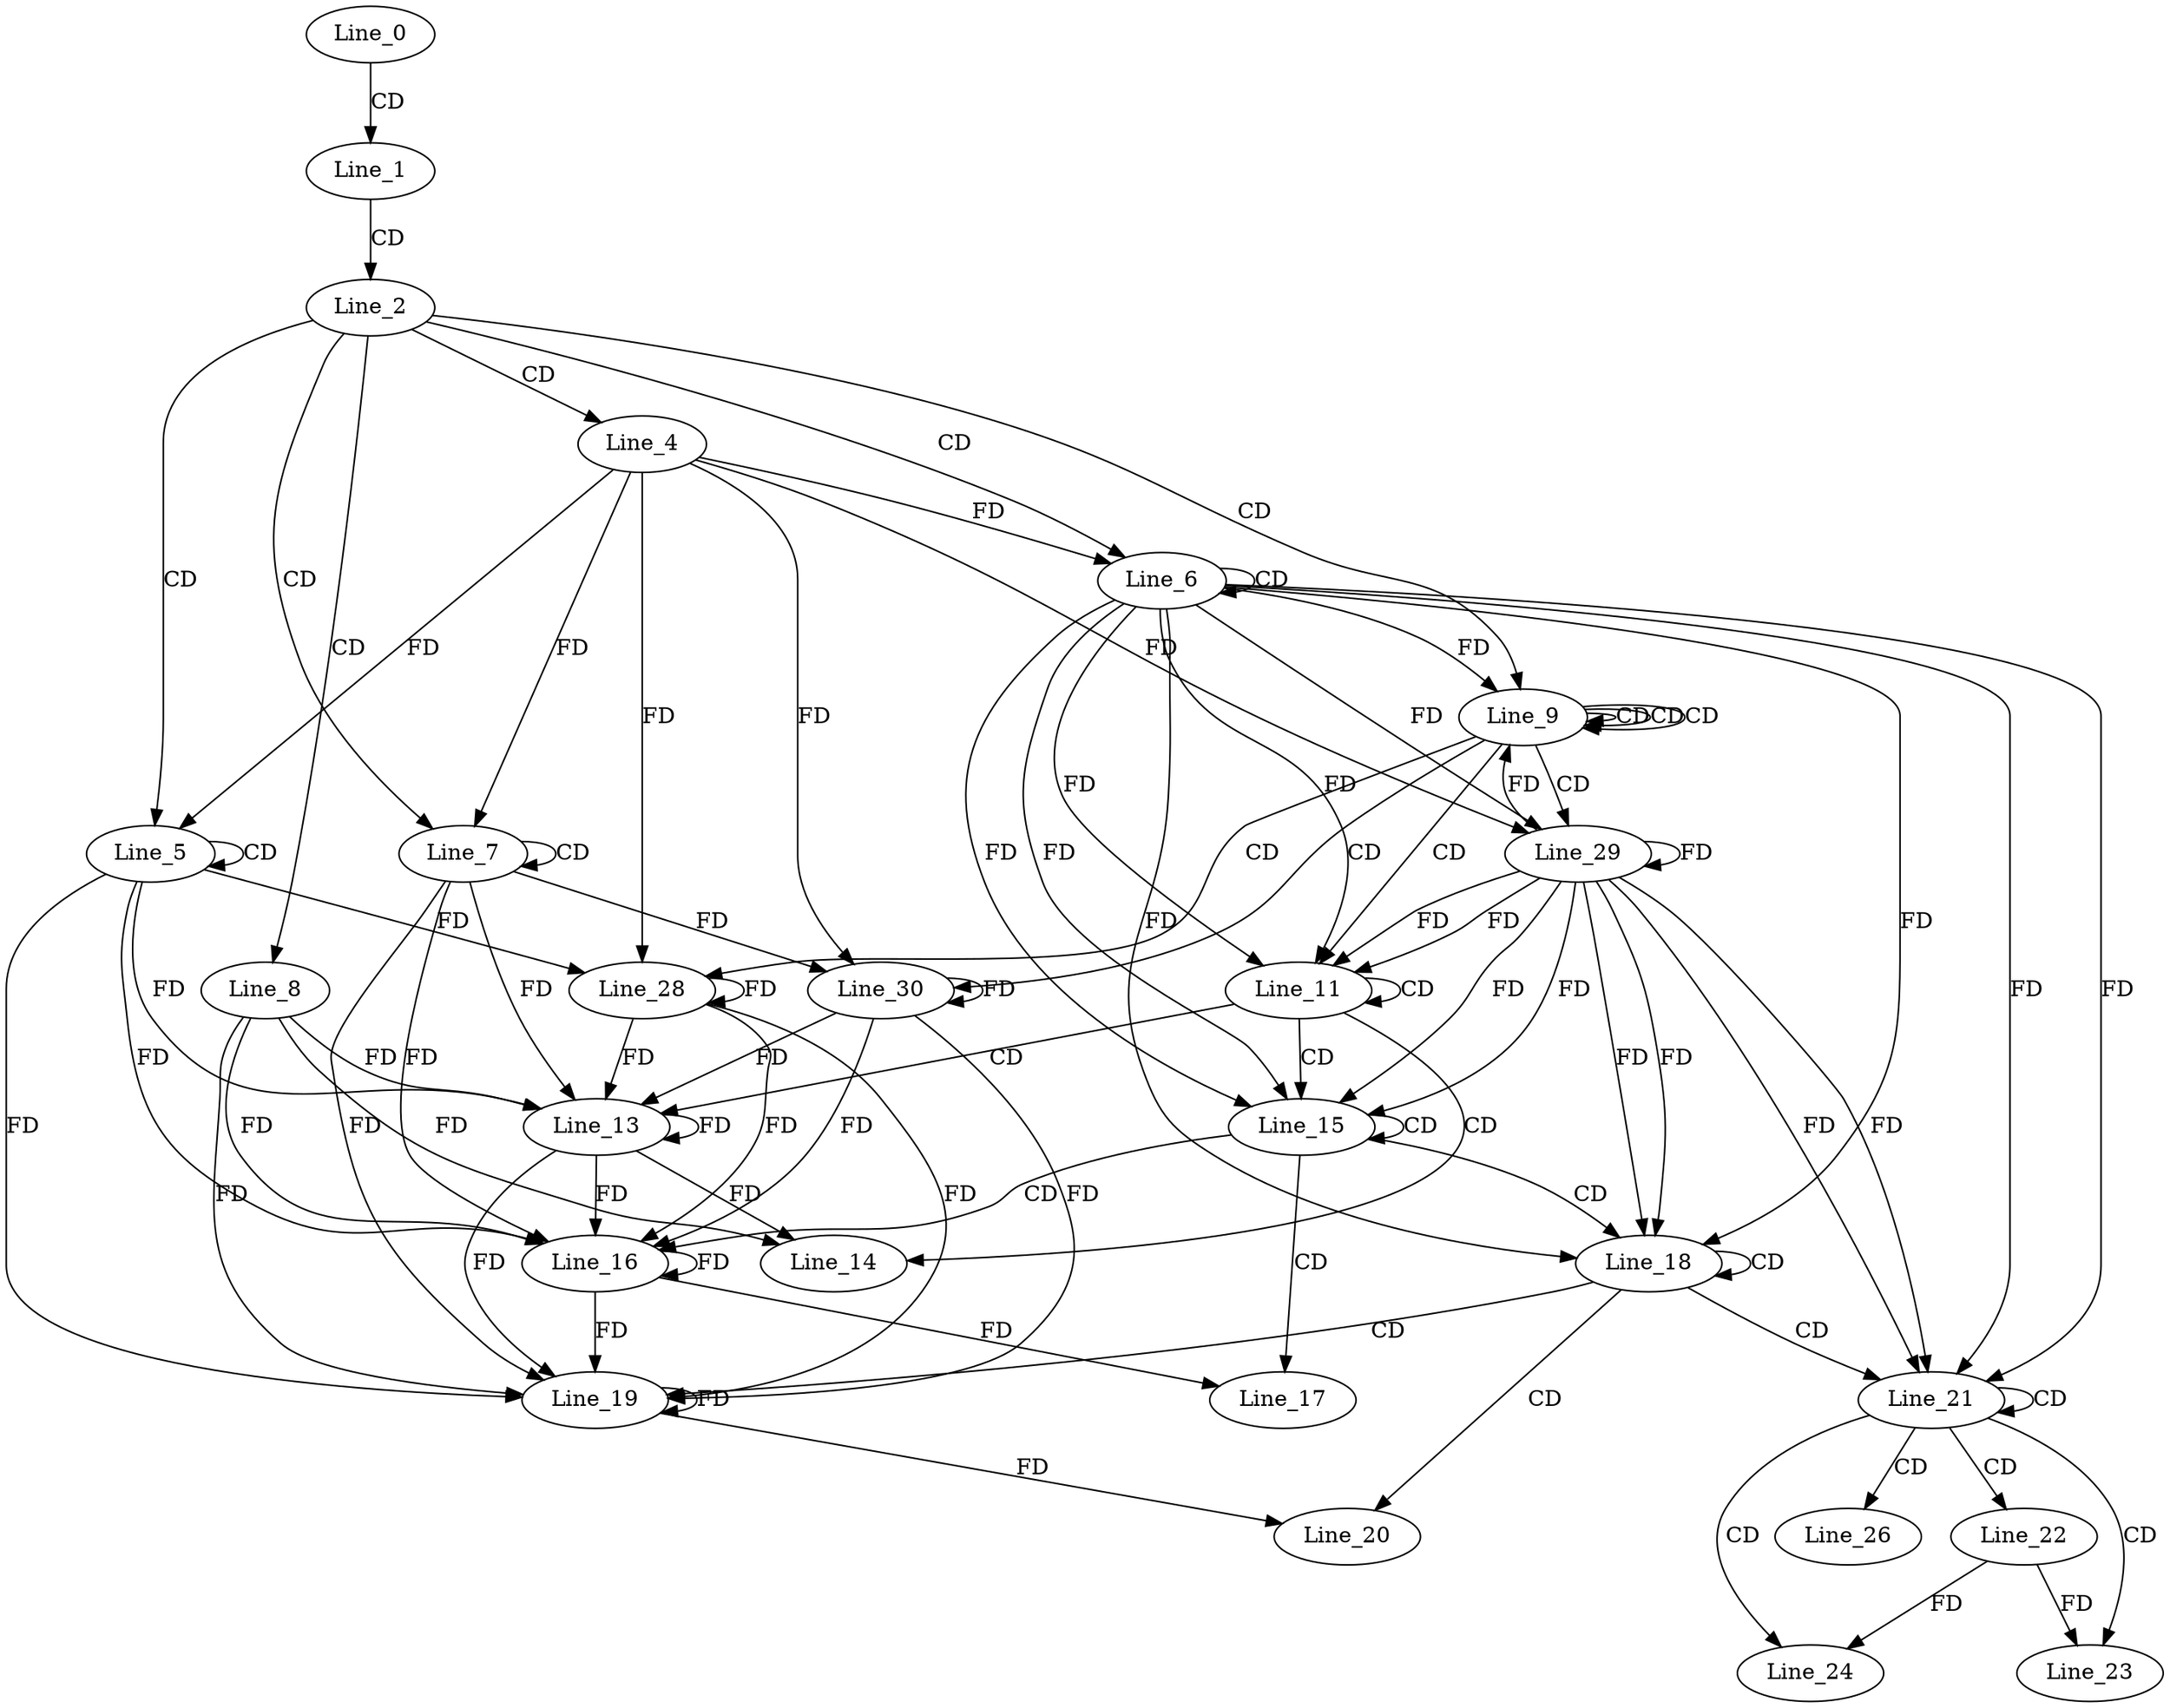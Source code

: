 digraph G {
  Line_0;
  Line_1;
  Line_2;
  Line_4;
  Line_5;
  Line_5;
  Line_6;
  Line_6;
  Line_7;
  Line_7;
  Line_8;
  Line_9;
  Line_9;
  Line_9;
  Line_11;
  Line_11;
  Line_13;
  Line_14;
  Line_15;
  Line_15;
  Line_16;
  Line_17;
  Line_18;
  Line_18;
  Line_19;
  Line_20;
  Line_21;
  Line_21;
  Line_22;
  Line_23;
  Line_24;
  Line_26;
  Line_28;
  Line_28;
  Line_29;
  Line_29;
  Line_30;
  Line_30;
  Line_0 -> Line_1 [ label="CD" ];
  Line_1 -> Line_2 [ label="CD" ];
  Line_2 -> Line_4 [ label="CD" ];
  Line_2 -> Line_5 [ label="CD" ];
  Line_5 -> Line_5 [ label="CD" ];
  Line_4 -> Line_5 [ label="FD" ];
  Line_2 -> Line_6 [ label="CD" ];
  Line_6 -> Line_6 [ label="CD" ];
  Line_4 -> Line_6 [ label="FD" ];
  Line_2 -> Line_7 [ label="CD" ];
  Line_7 -> Line_7 [ label="CD" ];
  Line_4 -> Line_7 [ label="FD" ];
  Line_2 -> Line_8 [ label="CD" ];
  Line_2 -> Line_9 [ label="CD" ];
  Line_9 -> Line_9 [ label="CD" ];
  Line_9 -> Line_9 [ label="CD" ];
  Line_9 -> Line_9 [ label="CD" ];
  Line_6 -> Line_9 [ label="FD" ];
  Line_9 -> Line_11 [ label="CD" ];
  Line_6 -> Line_11 [ label="FD" ];
  Line_11 -> Line_11 [ label="CD" ];
  Line_6 -> Line_11 [ label="FD" ];
  Line_11 -> Line_13 [ label="CD" ];
  Line_13 -> Line_13 [ label="FD" ];
  Line_8 -> Line_13 [ label="FD" ];
  Line_5 -> Line_13 [ label="FD" ];
  Line_7 -> Line_13 [ label="FD" ];
  Line_11 -> Line_14 [ label="CD" ];
  Line_13 -> Line_14 [ label="FD" ];
  Line_8 -> Line_14 [ label="FD" ];
  Line_11 -> Line_15 [ label="CD" ];
  Line_6 -> Line_15 [ label="FD" ];
  Line_15 -> Line_15 [ label="CD" ];
  Line_6 -> Line_15 [ label="FD" ];
  Line_15 -> Line_16 [ label="CD" ];
  Line_13 -> Line_16 [ label="FD" ];
  Line_16 -> Line_16 [ label="FD" ];
  Line_8 -> Line_16 [ label="FD" ];
  Line_5 -> Line_16 [ label="FD" ];
  Line_7 -> Line_16 [ label="FD" ];
  Line_15 -> Line_17 [ label="CD" ];
  Line_16 -> Line_17 [ label="FD" ];
  Line_15 -> Line_18 [ label="CD" ];
  Line_6 -> Line_18 [ label="FD" ];
  Line_18 -> Line_18 [ label="CD" ];
  Line_6 -> Line_18 [ label="FD" ];
  Line_18 -> Line_19 [ label="CD" ];
  Line_13 -> Line_19 [ label="FD" ];
  Line_16 -> Line_19 [ label="FD" ];
  Line_19 -> Line_19 [ label="FD" ];
  Line_8 -> Line_19 [ label="FD" ];
  Line_5 -> Line_19 [ label="FD" ];
  Line_7 -> Line_19 [ label="FD" ];
  Line_18 -> Line_20 [ label="CD" ];
  Line_19 -> Line_20 [ label="FD" ];
  Line_18 -> Line_21 [ label="CD" ];
  Line_6 -> Line_21 [ label="FD" ];
  Line_21 -> Line_21 [ label="CD" ];
  Line_6 -> Line_21 [ label="FD" ];
  Line_21 -> Line_22 [ label="CD" ];
  Line_21 -> Line_23 [ label="CD" ];
  Line_22 -> Line_23 [ label="FD" ];
  Line_21 -> Line_24 [ label="CD" ];
  Line_22 -> Line_24 [ label="FD" ];
  Line_21 -> Line_26 [ label="CD" ];
  Line_9 -> Line_28 [ label="CD" ];
  Line_28 -> Line_28 [ label="FD" ];
  Line_5 -> Line_28 [ label="FD" ];
  Line_4 -> Line_28 [ label="FD" ];
  Line_9 -> Line_29 [ label="CD" ];
  Line_29 -> Line_29 [ label="FD" ];
  Line_6 -> Line_29 [ label="FD" ];
  Line_4 -> Line_29 [ label="FD" ];
  Line_9 -> Line_30 [ label="CD" ];
  Line_30 -> Line_30 [ label="FD" ];
  Line_7 -> Line_30 [ label="FD" ];
  Line_4 -> Line_30 [ label="FD" ];
  Line_29 -> Line_9 [ label="FD" ];
  Line_29 -> Line_11 [ label="FD" ];
  Line_29 -> Line_11 [ label="FD" ];
  Line_28 -> Line_13 [ label="FD" ];
  Line_30 -> Line_13 [ label="FD" ];
  Line_29 -> Line_15 [ label="FD" ];
  Line_29 -> Line_15 [ label="FD" ];
  Line_28 -> Line_16 [ label="FD" ];
  Line_30 -> Line_16 [ label="FD" ];
  Line_29 -> Line_18 [ label="FD" ];
  Line_29 -> Line_18 [ label="FD" ];
  Line_28 -> Line_19 [ label="FD" ];
  Line_30 -> Line_19 [ label="FD" ];
  Line_29 -> Line_21 [ label="FD" ];
  Line_29 -> Line_21 [ label="FD" ];
}
